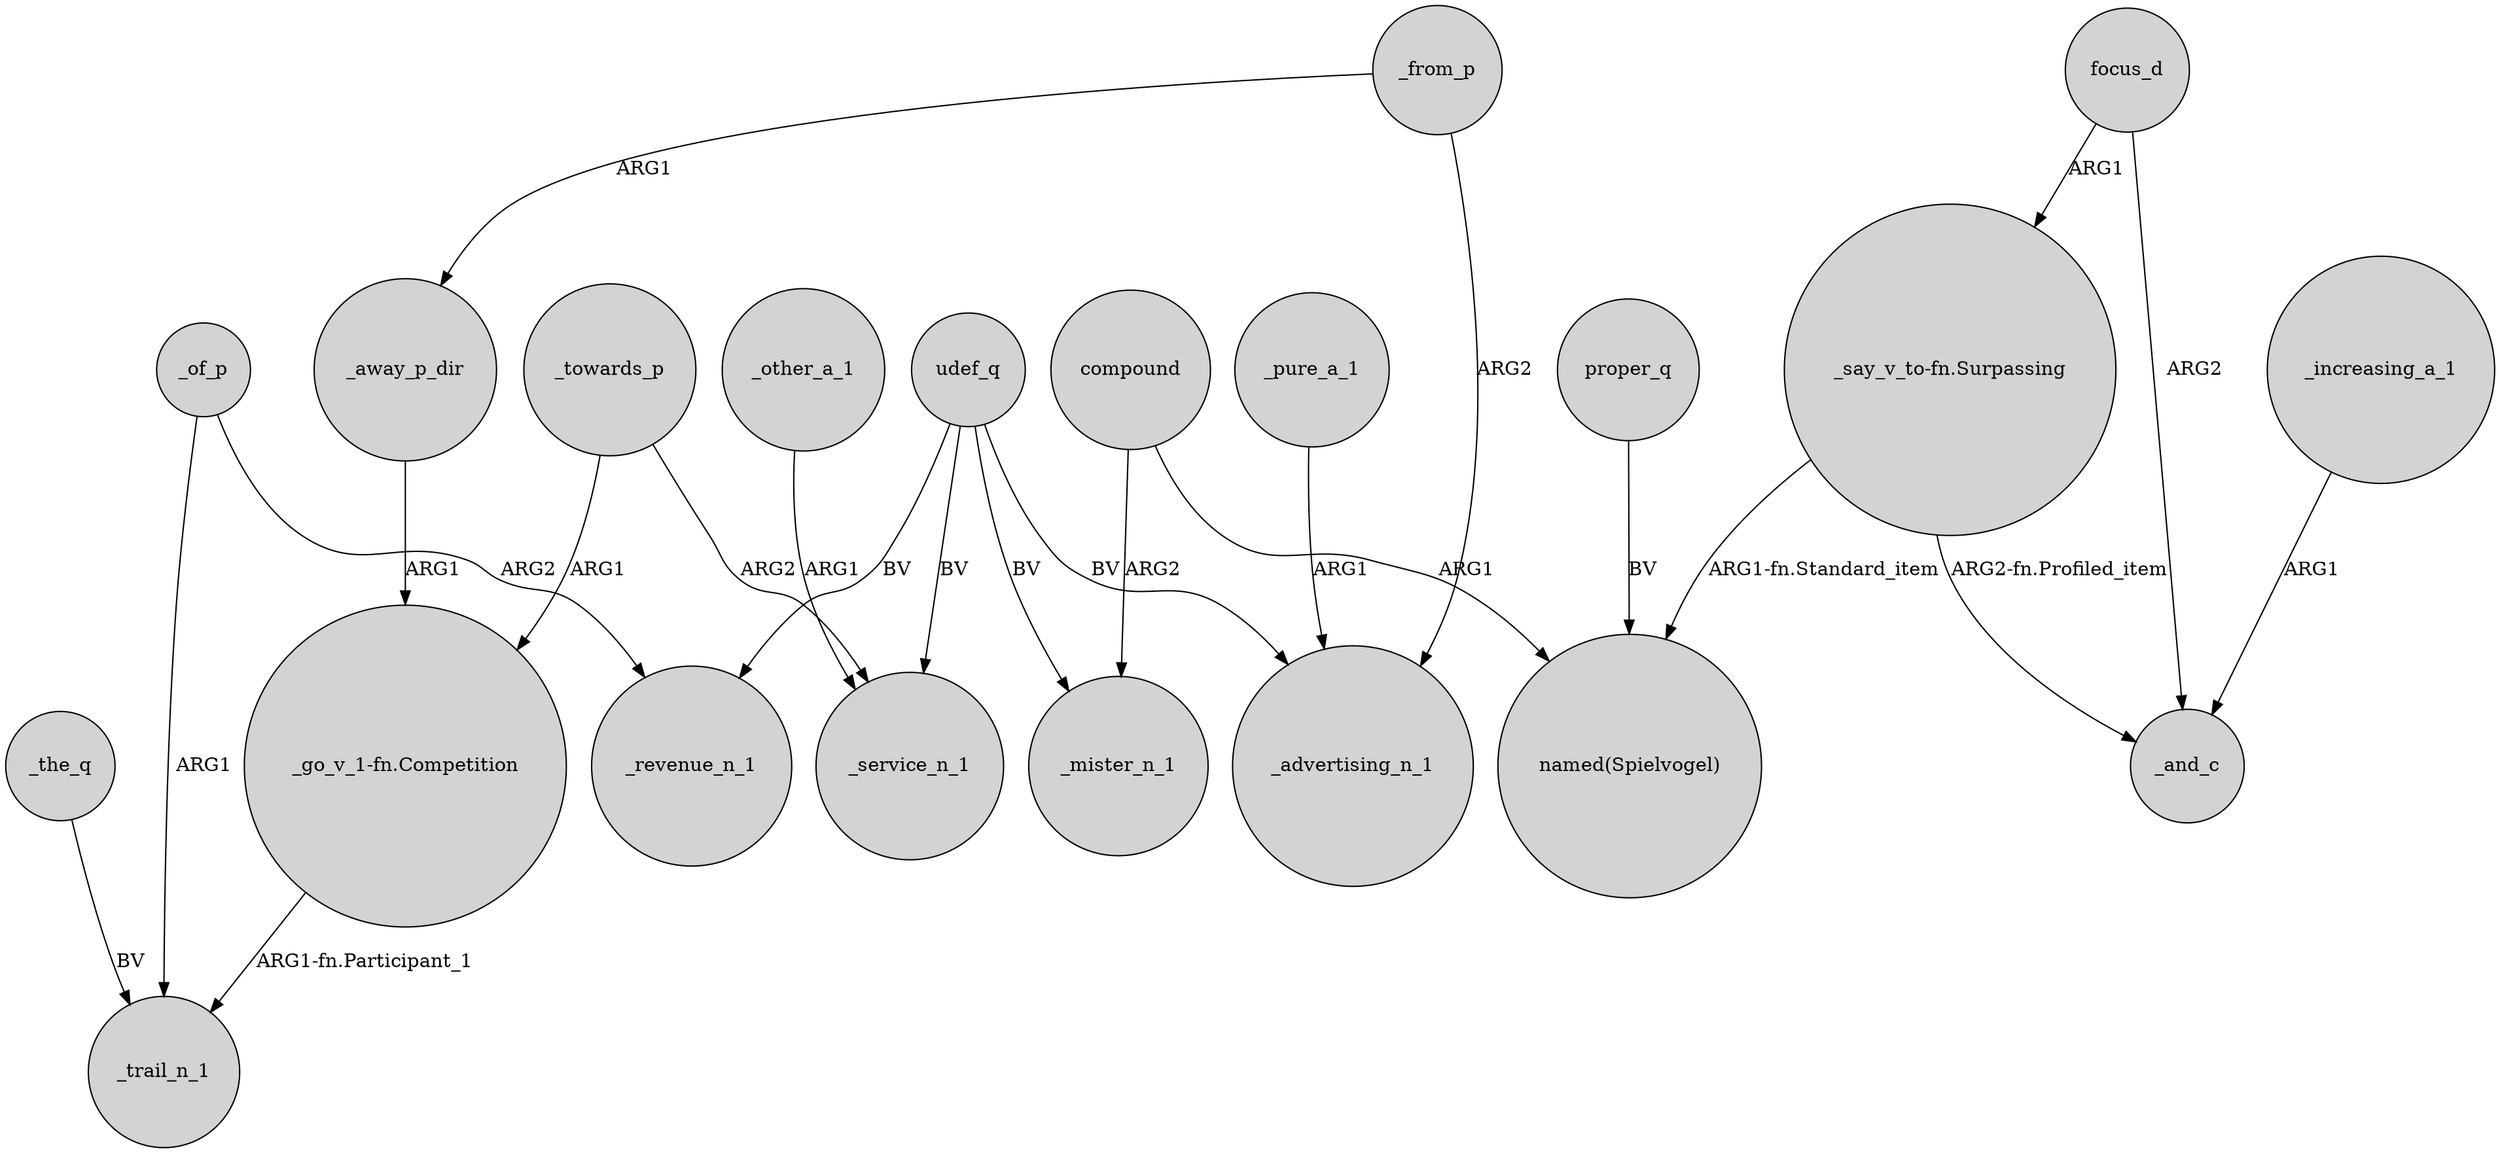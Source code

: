 digraph {
	node [shape=circle style=filled]
	_from_p -> _away_p_dir [label=ARG1]
	udef_q -> _service_n_1 [label=BV]
	compound -> _mister_n_1 [label=ARG2]
	_the_q -> _trail_n_1 [label=BV]
	_away_p_dir -> "_go_v_1-fn.Competition" [label=ARG1]
	udef_q -> _mister_n_1 [label=BV]
	udef_q -> _revenue_n_1 [label=BV]
	_from_p -> _advertising_n_1 [label=ARG2]
	udef_q -> _advertising_n_1 [label=BV]
	"_go_v_1-fn.Competition" -> _trail_n_1 [label="ARG1-fn.Participant_1"]
	_towards_p -> _service_n_1 [label=ARG2]
	_pure_a_1 -> _advertising_n_1 [label=ARG1]
	"_say_v_to-fn.Surpassing" -> "named(Spielvogel)" [label="ARG1-fn.Standard_item"]
	_of_p -> _revenue_n_1 [label=ARG2]
	"_say_v_to-fn.Surpassing" -> _and_c [label="ARG2-fn.Profiled_item"]
	_increasing_a_1 -> _and_c [label=ARG1]
	focus_d -> "_say_v_to-fn.Surpassing" [label=ARG1]
	proper_q -> "named(Spielvogel)" [label=BV]
	compound -> "named(Spielvogel)" [label=ARG1]
	_of_p -> _trail_n_1 [label=ARG1]
	_other_a_1 -> _service_n_1 [label=ARG1]
	_towards_p -> "_go_v_1-fn.Competition" [label=ARG1]
	focus_d -> _and_c [label=ARG2]
}

